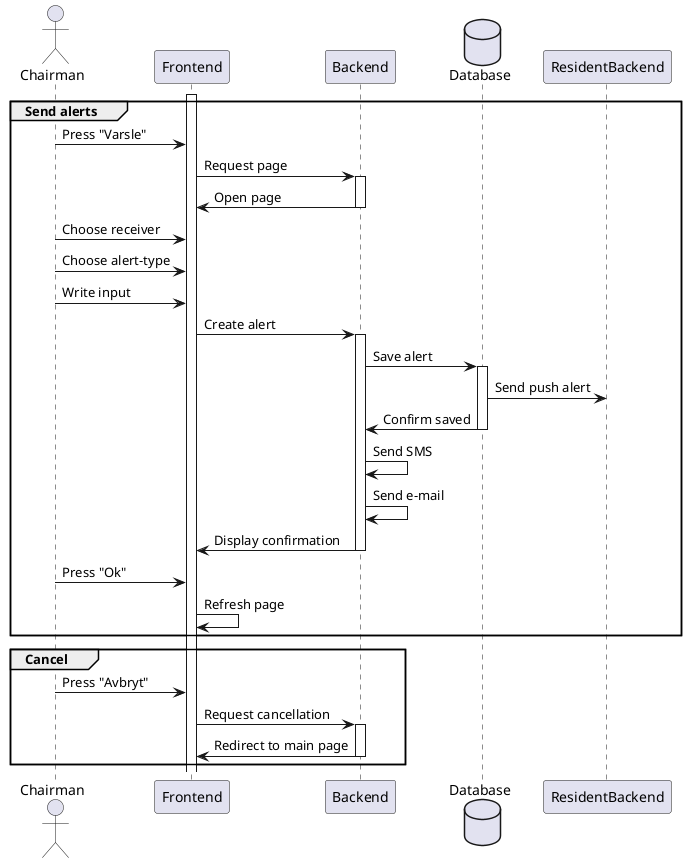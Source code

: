 @startuml Chairman send notification
actor Chairman
participant Frontend
participant Backend
database Database
participant ResidentBackend

group Send alerts
activate Frontend
    Chairman -> Frontend : Press "Varsle"
    Frontend -> Backend : Request page
activate Backend
    Backend -> Frontend : Open page
deactivate Backend

    Chairman -> Frontend : Choose receiver
    Chairman -> Frontend : Choose alert-type
    Chairman -> Frontend : Write input
    Frontend -> Backend : Create alert
activate Backend
    Backend -> Database : Save alert
activate Database
        Database -> ResidentBackend : Send push alert
    Database -> Backend : Confirm saved
deactivate Database
    Backend -> Backend : Send SMS
    Backend -> Backend : Send e-mail
    Backend -> Frontend : Display confirmation
deactivate Backend
    Chairman -> Frontend : Press "Ok"
    Frontend -> Frontend : Refresh page
end

group Cancel 
    Chairman -> Frontend : Press "Avbryt"
    Frontend -> Backend : Request cancellation
activate Backend
    Backend -> Frontend : Redirect to main page
deactivate Backend
end


@enduml
